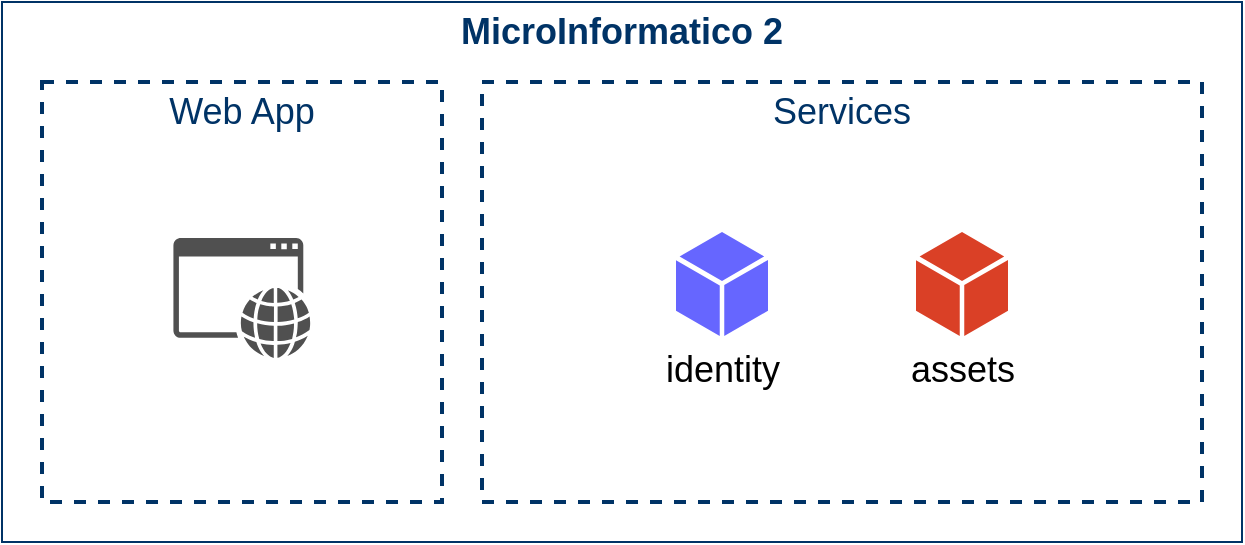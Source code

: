<mxfile version="12.6.5" type="device"><diagram id="NInosdu3jAvAV4_hgNaI" name="Page-1"><mxGraphModel dx="822" dy="504" grid="1" gridSize="10" guides="1" tooltips="1" connect="1" arrows="1" fold="1" page="1" pageScale="1" pageWidth="850" pageHeight="1100" math="0" shadow="0"><root><mxCell id="0"/><mxCell id="1" parent="0"/><mxCell id="B7_SfEmVe5UL2sYUk0LC-1" value="MicroInformatico 2" style="fontStyle=1;verticalAlign=top;align=center;spacingTop=-2;fillColor=none;rounded=0;whiteSpace=wrap;html=1;strokeColor=#003366;strokeWidth=1;dashed=0;container=1;collapsible=0;fontFamily=Helvetica;fontSize=18;labelBackgroundColor=#ffffff;fontColor=#003366;" vertex="1" parent="1"><mxGeometry x="100" y="70" width="620" height="270" as="geometry"/></mxCell><mxCell id="B7_SfEmVe5UL2sYUk0LC-2" value="Web App" style="fontStyle=0;verticalAlign=top;align=center;spacingTop=-2;fillColor=none;rounded=0;whiteSpace=wrap;html=1;strokeColor=#003366;strokeWidth=2;dashed=1;container=1;collapsible=0;labelBackgroundColor=#ffffff;fontFamily=Helvetica;fontSize=18;fontColor=#003366;" vertex="1" parent="1"><mxGeometry x="120" y="110" width="200" height="210" as="geometry"/></mxCell><mxCell id="B7_SfEmVe5UL2sYUk0LC-3" value="Services" style="fontStyle=0;verticalAlign=top;align=center;spacingTop=-2;fillColor=none;rounded=0;whiteSpace=wrap;html=1;strokeColor=#003366;strokeWidth=2;dashed=1;container=1;collapsible=0;labelBackgroundColor=#ffffff;fontFamily=Helvetica;fontSize=18;fontColor=#003366;" vertex="1" parent="1"><mxGeometry x="340" y="110" width="360" height="210" as="geometry"/></mxCell><mxCell id="B7_SfEmVe5UL2sYUk0LC-5" value="identity" style="pointerEvents=1;shadow=0;dashed=0;html=1;strokeColor=none;labelPosition=center;verticalLabelPosition=bottom;verticalAlign=top;outlineConnect=0;align=center;shape=mxgraph.office.concepts.node_generic;fillColor=#6666FF;labelBackgroundColor=#ffffff;fontFamily=Helvetica;fontSize=18;fontColor=#000000;" vertex="1" parent="B7_SfEmVe5UL2sYUk0LC-3"><mxGeometry x="97" y="75" width="46" height="52" as="geometry"/></mxCell><mxCell id="B7_SfEmVe5UL2sYUk0LC-6" value="assets" style="pointerEvents=1;shadow=0;dashed=0;html=1;strokeColor=none;labelPosition=center;verticalLabelPosition=bottom;verticalAlign=top;outlineConnect=0;align=center;shape=mxgraph.office.concepts.node_generic;fillColor=#DA4026;labelBackgroundColor=#ffffff;fontFamily=Helvetica;fontSize=18;fontColor=#000000;" vertex="1" parent="B7_SfEmVe5UL2sYUk0LC-3"><mxGeometry x="217" y="75" width="46" height="52" as="geometry"/></mxCell><mxCell id="B7_SfEmVe5UL2sYUk0LC-8" value="" style="pointerEvents=1;shadow=0;dashed=0;html=1;strokeColor=none;fillColor=#505050;labelPosition=center;verticalLabelPosition=bottom;verticalAlign=top;outlineConnect=0;align=center;shape=mxgraph.office.concepts.application_web;labelBackgroundColor=#ffffff;fontFamily=Helvetica;fontSize=18;fontColor=#33FFFF;" vertex="1" parent="1"><mxGeometry x="185.71" y="188" width="68.57" height="60" as="geometry"/></mxCell></root></mxGraphModel></diagram></mxfile>